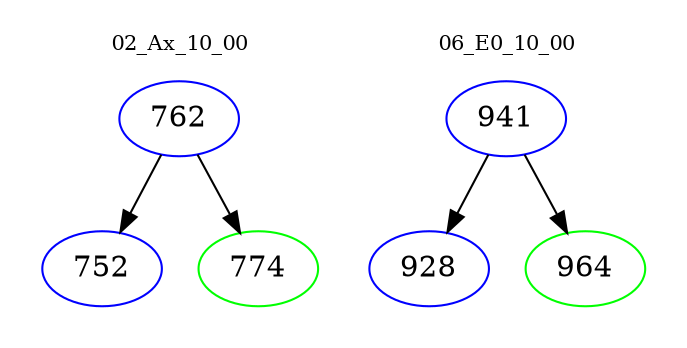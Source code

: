 digraph{
subgraph cluster_0 {
color = white
label = "02_Ax_10_00";
fontsize=10;
T0_762 [label="762", color="blue"]
T0_762 -> T0_752 [color="black"]
T0_752 [label="752", color="blue"]
T0_762 -> T0_774 [color="black"]
T0_774 [label="774", color="green"]
}
subgraph cluster_1 {
color = white
label = "06_E0_10_00";
fontsize=10;
T1_941 [label="941", color="blue"]
T1_941 -> T1_928 [color="black"]
T1_928 [label="928", color="blue"]
T1_941 -> T1_964 [color="black"]
T1_964 [label="964", color="green"]
}
}
